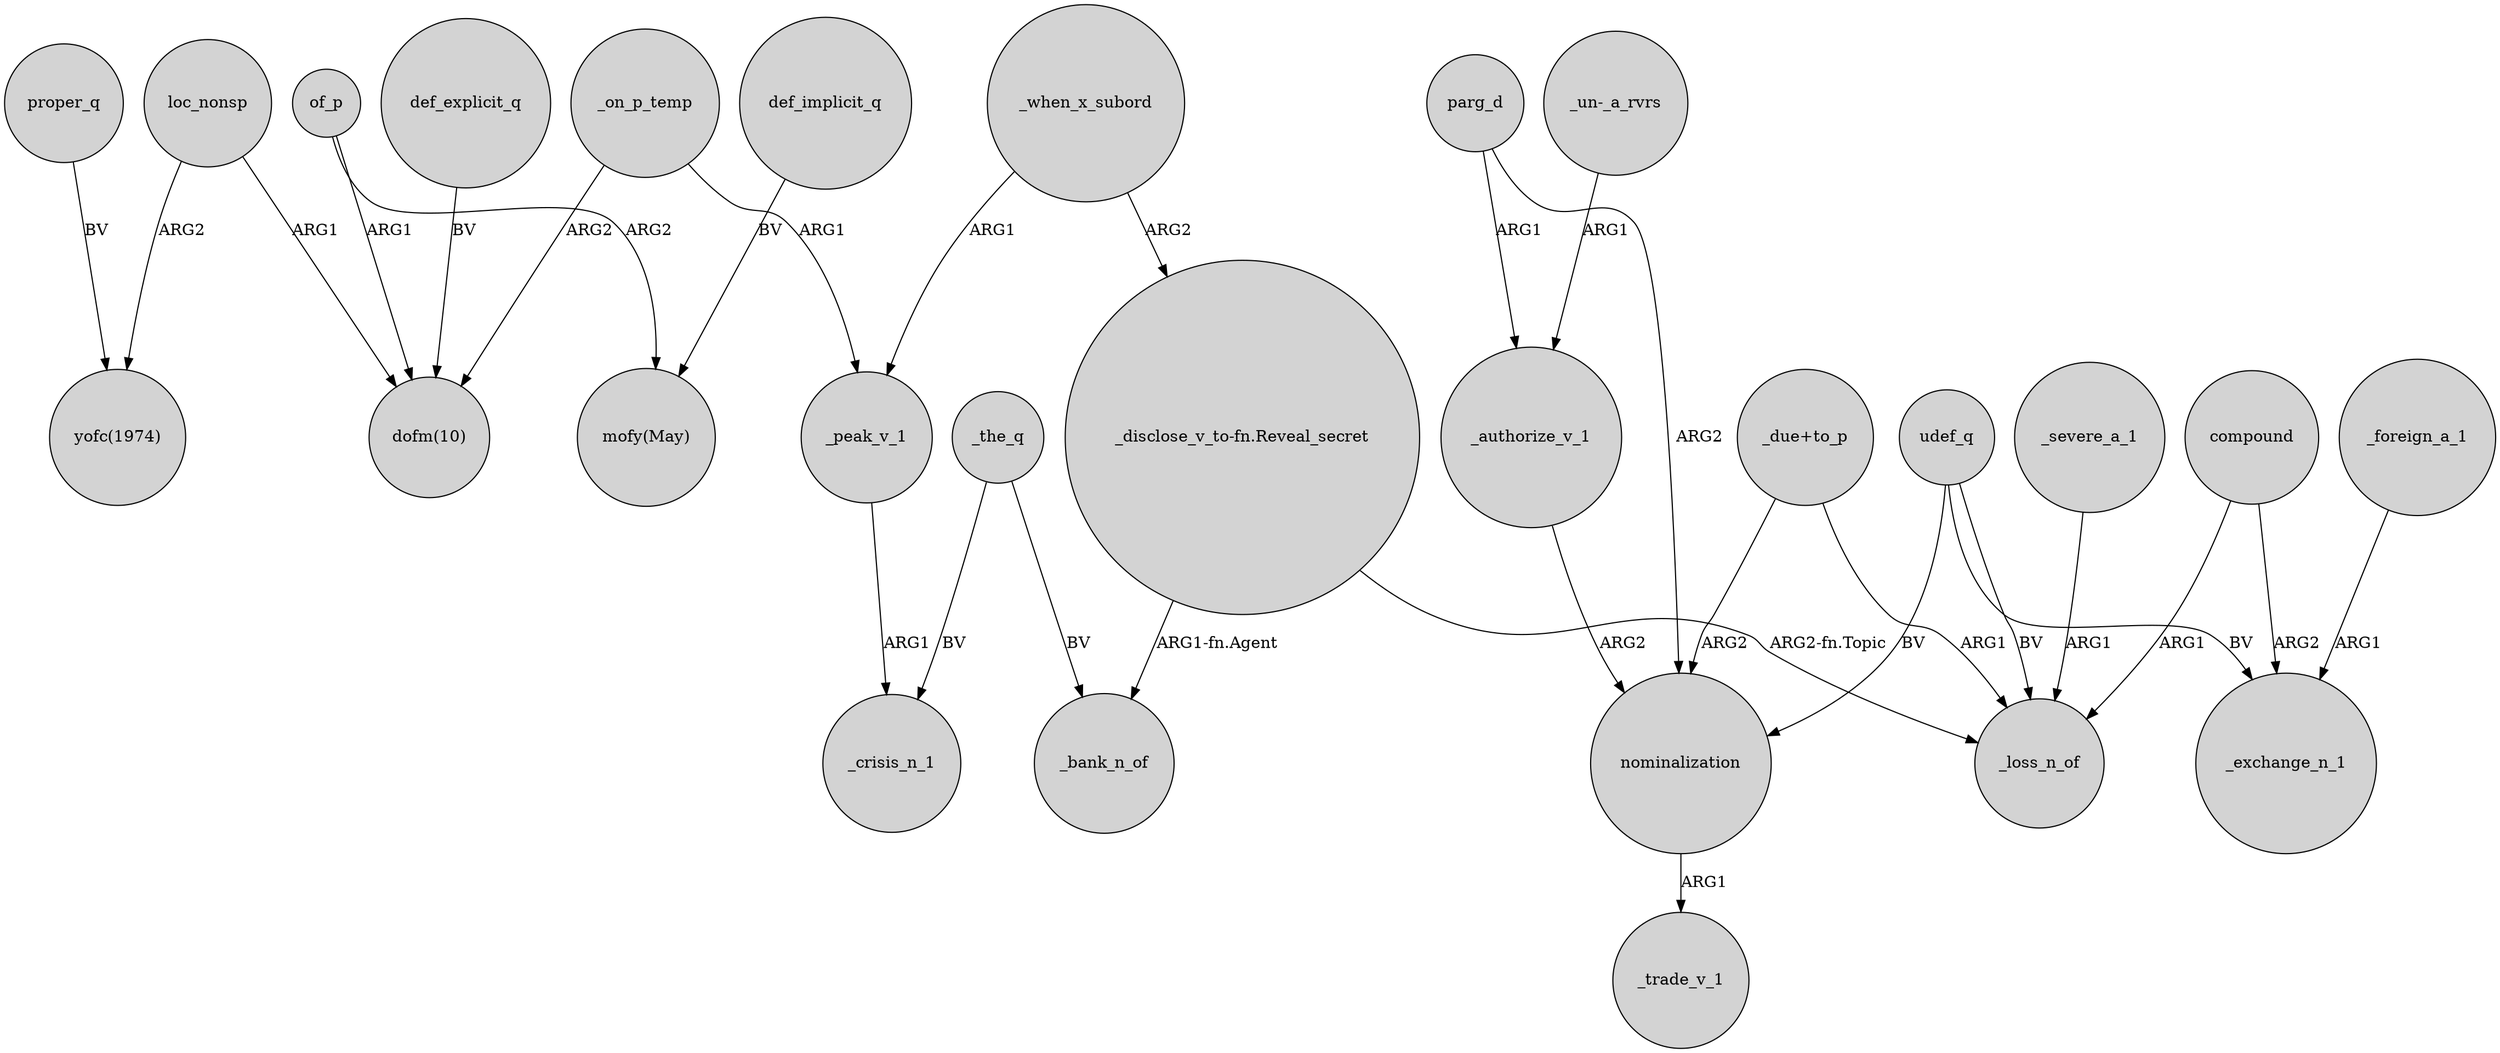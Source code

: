 digraph {
	node [shape=circle style=filled]
	_on_p_temp -> "dofm(10)" [label=ARG2]
	"_disclose_v_to-fn.Reveal_secret" -> _loss_n_of [label="ARG2-fn.Topic"]
	def_explicit_q -> "dofm(10)" [label=BV]
	_on_p_temp -> _peak_v_1 [label=ARG1]
	_foreign_a_1 -> _exchange_n_1 [label=ARG1]
	def_implicit_q -> "mofy(May)" [label=BV]
	_the_q -> _crisis_n_1 [label=BV]
	"_due+to_p" -> nominalization [label=ARG2]
	nominalization -> _trade_v_1 [label=ARG1]
	loc_nonsp -> "yofc(1974)" [label=ARG2]
	"_disclose_v_to-fn.Reveal_secret" -> _bank_n_of [label="ARG1-fn.Agent"]
	compound -> _exchange_n_1 [label=ARG2]
	_severe_a_1 -> _loss_n_of [label=ARG1]
	_authorize_v_1 -> nominalization [label=ARG2]
	_the_q -> _bank_n_of [label=BV]
	parg_d -> _authorize_v_1 [label=ARG1]
	parg_d -> nominalization [label=ARG2]
	udef_q -> nominalization [label=BV]
	_when_x_subord -> "_disclose_v_to-fn.Reveal_secret" [label=ARG2]
	"_un-_a_rvrs" -> _authorize_v_1 [label=ARG1]
	of_p -> "mofy(May)" [label=ARG2]
	loc_nonsp -> "dofm(10)" [label=ARG1]
	compound -> _loss_n_of [label=ARG1]
	proper_q -> "yofc(1974)" [label=BV]
	of_p -> "dofm(10)" [label=ARG1]
	udef_q -> _exchange_n_1 [label=BV]
	_peak_v_1 -> _crisis_n_1 [label=ARG1]
	_when_x_subord -> _peak_v_1 [label=ARG1]
	udef_q -> _loss_n_of [label=BV]
	"_due+to_p" -> _loss_n_of [label=ARG1]
}
